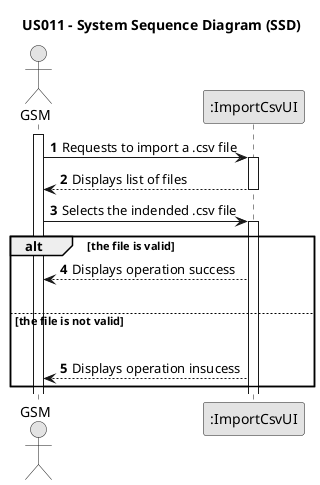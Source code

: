     @startuml
skinparam monochrome true
skinparam packageStyle rectangle
skinparam shadowing false

title US011 - System Sequence Diagram (SSD)

autonumber

actor "GSM" as GSM
participant ":ImportCsvUI" as UI

activate GSM

    GSM -> UI : Requests to import a .csv file
    activate UI

    UI --> GSM : Displays list of files
    deactivate UI

    GSM -> UI : Selects the indended .csv file

    activate UI

    alt the file is valid

    UI --> GSM : Displays operation success
    |||
    else the file is not valid
    |||
    UI --> GSM : Displays operation insucess

    end alt

@enduml